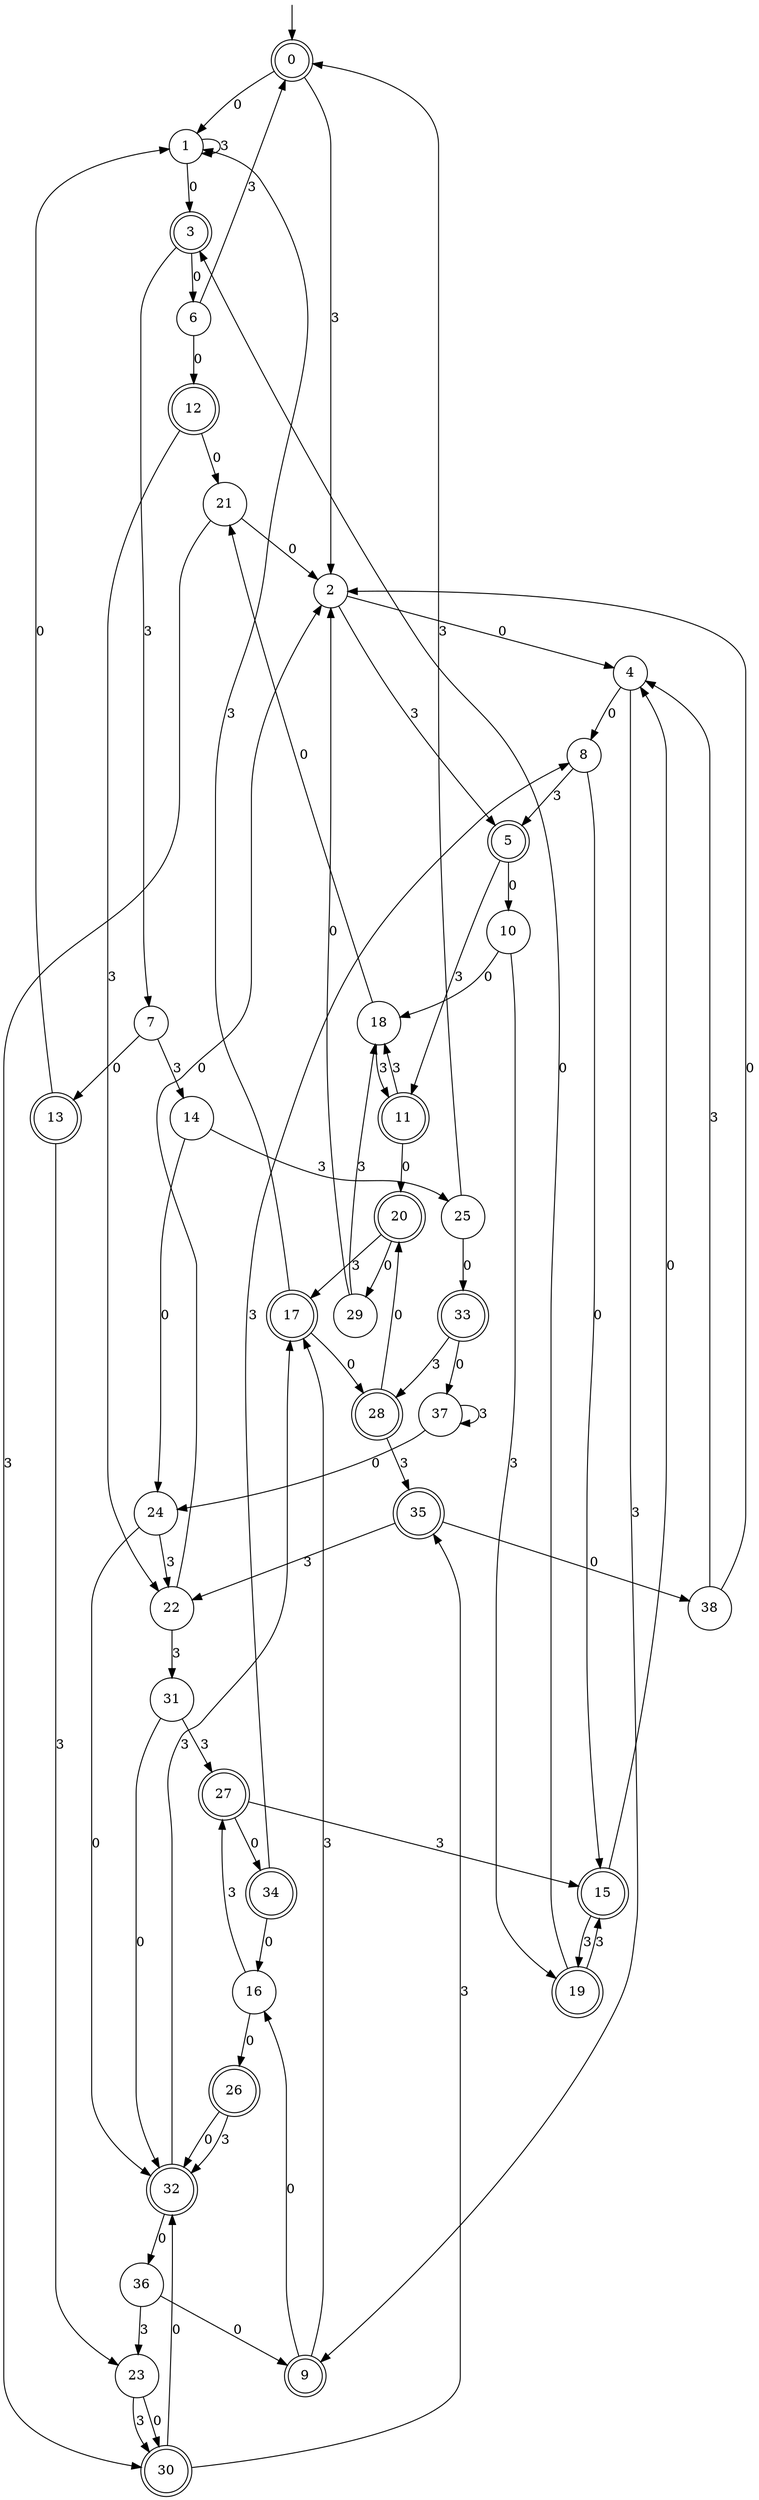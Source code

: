 digraph g {

	s0 [shape="doublecircle" label="0"];
	s1 [shape="circle" label="1"];
	s2 [shape="circle" label="2"];
	s3 [shape="doublecircle" label="3"];
	s4 [shape="circle" label="4"];
	s5 [shape="doublecircle" label="5"];
	s6 [shape="circle" label="6"];
	s7 [shape="circle" label="7"];
	s8 [shape="circle" label="8"];
	s9 [shape="doublecircle" label="9"];
	s10 [shape="circle" label="10"];
	s11 [shape="doublecircle" label="11"];
	s12 [shape="doublecircle" label="12"];
	s13 [shape="doublecircle" label="13"];
	s14 [shape="circle" label="14"];
	s15 [shape="doublecircle" label="15"];
	s16 [shape="circle" label="16"];
	s17 [shape="doublecircle" label="17"];
	s18 [shape="circle" label="18"];
	s19 [shape="doublecircle" label="19"];
	s20 [shape="doublecircle" label="20"];
	s21 [shape="circle" label="21"];
	s22 [shape="circle" label="22"];
	s23 [shape="circle" label="23"];
	s24 [shape="circle" label="24"];
	s25 [shape="circle" label="25"];
	s26 [shape="doublecircle" label="26"];
	s27 [shape="doublecircle" label="27"];
	s28 [shape="doublecircle" label="28"];
	s29 [shape="circle" label="29"];
	s30 [shape="doublecircle" label="30"];
	s31 [shape="circle" label="31"];
	s32 [shape="doublecircle" label="32"];
	s33 [shape="doublecircle" label="33"];
	s34 [shape="doublecircle" label="34"];
	s35 [shape="doublecircle" label="35"];
	s36 [shape="circle" label="36"];
	s37 [shape="circle" label="37"];
	s38 [shape="circle" label="38"];
	s0 -> s1 [label="0"];
	s0 -> s2 [label="3"];
	s1 -> s3 [label="0"];
	s1 -> s1 [label="3"];
	s2 -> s4 [label="0"];
	s2 -> s5 [label="3"];
	s3 -> s6 [label="0"];
	s3 -> s7 [label="3"];
	s4 -> s8 [label="0"];
	s4 -> s9 [label="3"];
	s5 -> s10 [label="0"];
	s5 -> s11 [label="3"];
	s6 -> s12 [label="0"];
	s6 -> s0 [label="3"];
	s7 -> s13 [label="0"];
	s7 -> s14 [label="3"];
	s8 -> s15 [label="0"];
	s8 -> s5 [label="3"];
	s9 -> s16 [label="0"];
	s9 -> s17 [label="3"];
	s10 -> s18 [label="0"];
	s10 -> s19 [label="3"];
	s11 -> s20 [label="0"];
	s11 -> s18 [label="3"];
	s12 -> s21 [label="0"];
	s12 -> s22 [label="3"];
	s13 -> s1 [label="0"];
	s13 -> s23 [label="3"];
	s14 -> s24 [label="0"];
	s14 -> s25 [label="3"];
	s15 -> s4 [label="0"];
	s15 -> s19 [label="3"];
	s16 -> s26 [label="0"];
	s16 -> s27 [label="3"];
	s17 -> s28 [label="0"];
	s17 -> s1 [label="3"];
	s18 -> s21 [label="0"];
	s18 -> s11 [label="3"];
	s19 -> s3 [label="0"];
	s19 -> s15 [label="3"];
	s20 -> s29 [label="0"];
	s20 -> s17 [label="3"];
	s21 -> s2 [label="0"];
	s21 -> s30 [label="3"];
	s22 -> s2 [label="0"];
	s22 -> s31 [label="3"];
	s23 -> s30 [label="0"];
	s23 -> s30 [label="3"];
	s24 -> s32 [label="0"];
	s24 -> s22 [label="3"];
	s25 -> s33 [label="0"];
	s25 -> s0 [label="3"];
	s26 -> s32 [label="0"];
	s26 -> s32 [label="3"];
	s27 -> s34 [label="0"];
	s27 -> s15 [label="3"];
	s28 -> s20 [label="0"];
	s28 -> s35 [label="3"];
	s29 -> s2 [label="0"];
	s29 -> s18 [label="3"];
	s30 -> s32 [label="0"];
	s30 -> s35 [label="3"];
	s31 -> s32 [label="0"];
	s31 -> s27 [label="3"];
	s32 -> s36 [label="0"];
	s32 -> s17 [label="3"];
	s33 -> s37 [label="0"];
	s33 -> s28 [label="3"];
	s34 -> s16 [label="0"];
	s34 -> s8 [label="3"];
	s35 -> s38 [label="0"];
	s35 -> s22 [label="3"];
	s36 -> s9 [label="0"];
	s36 -> s23 [label="3"];
	s37 -> s24 [label="0"];
	s37 -> s37 [label="3"];
	s38 -> s2 [label="0"];
	s38 -> s4 [label="3"];

__start0 [label="" shape="none" width="0" height="0"];
__start0 -> s0;

}
